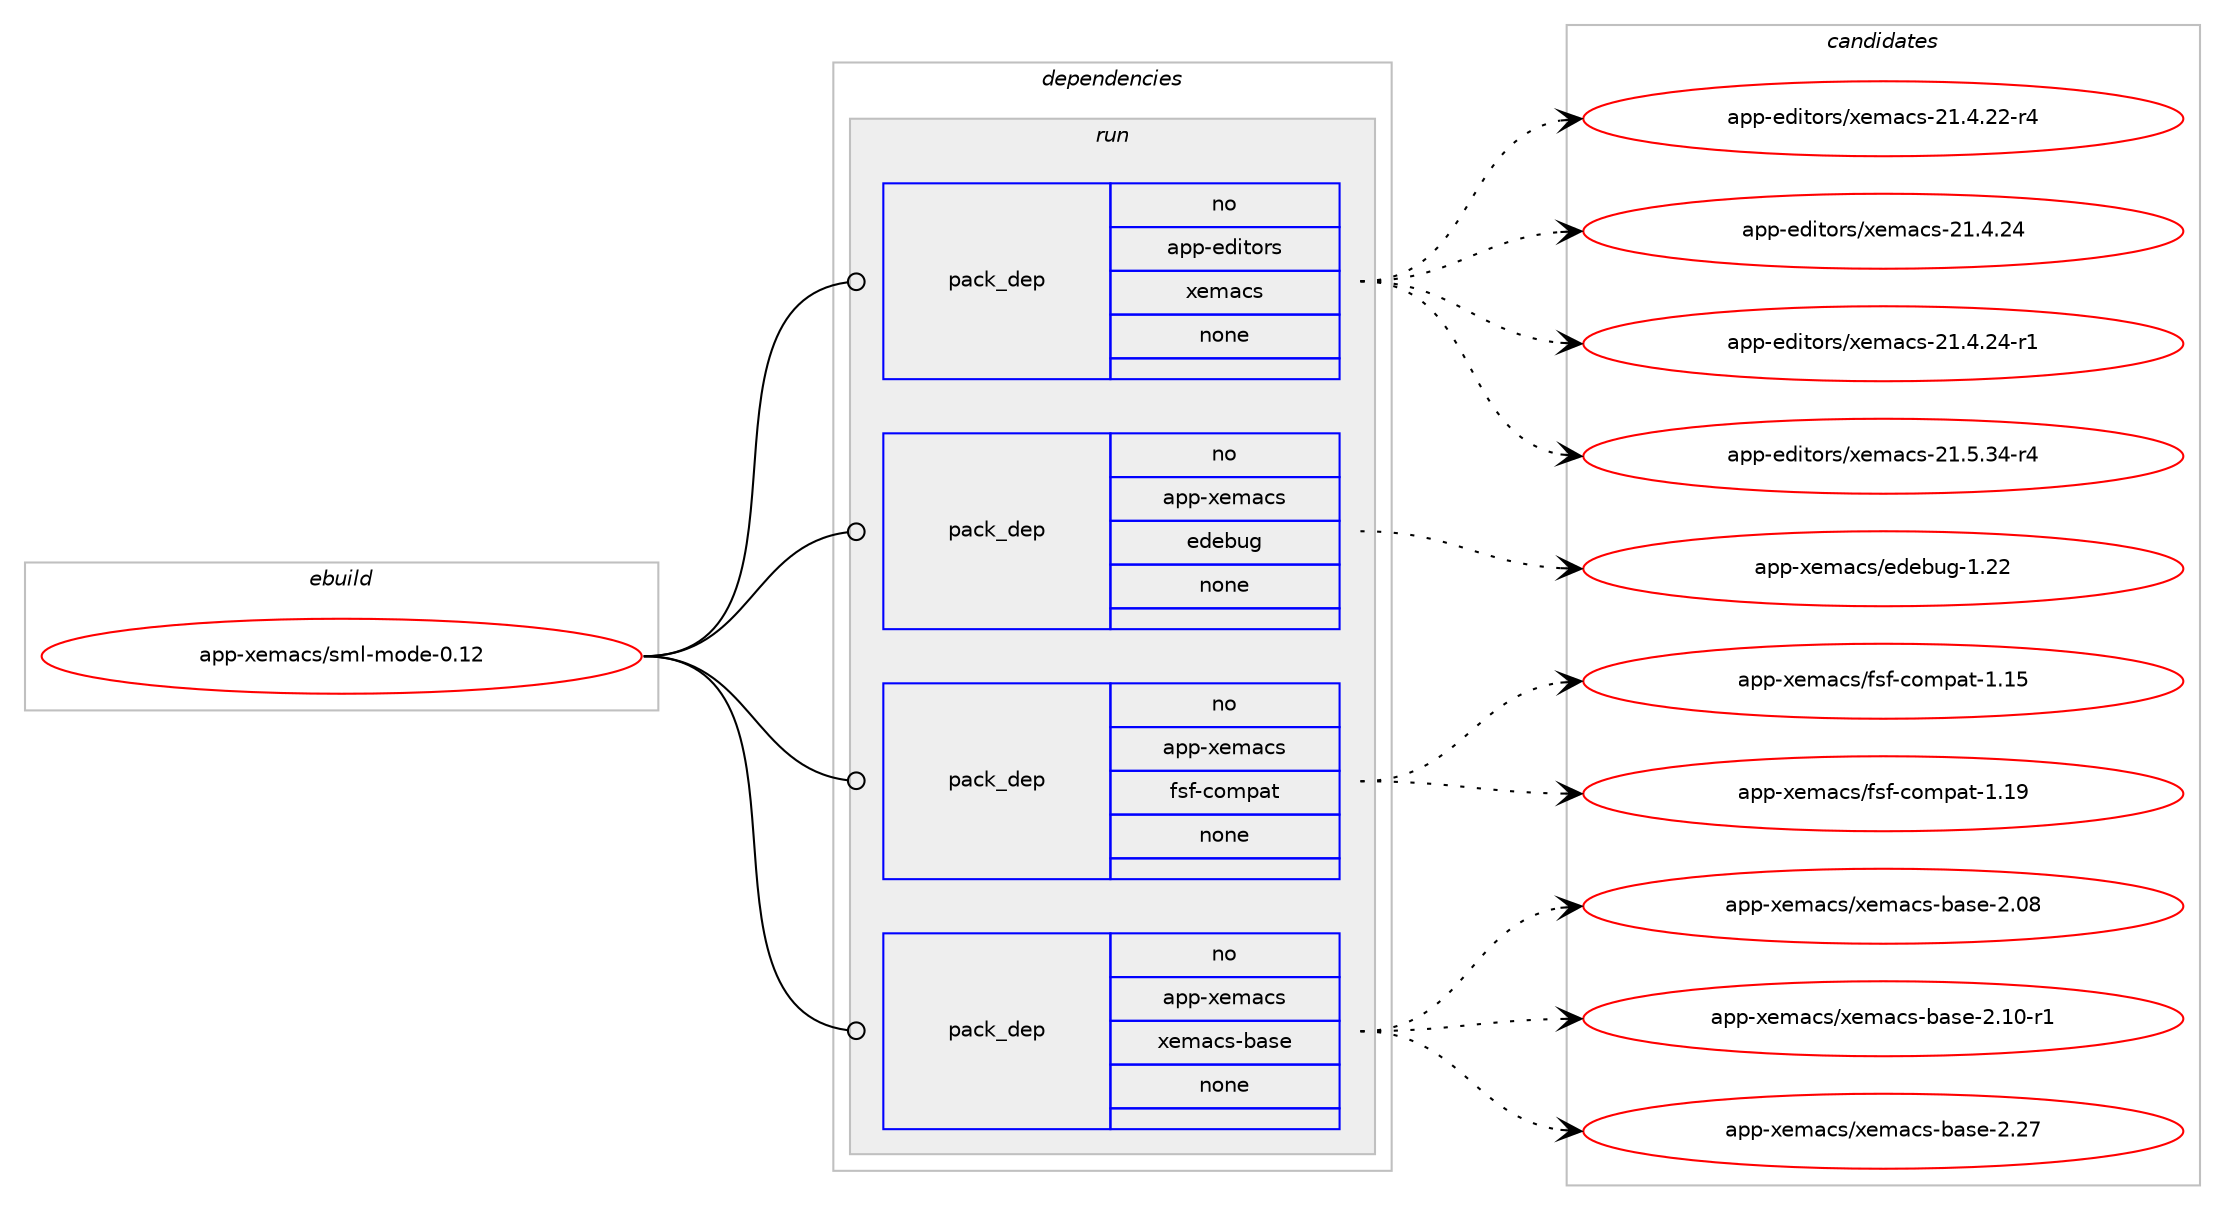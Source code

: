digraph prolog {

# *************
# Graph options
# *************

newrank=true;
concentrate=true;
compound=true;
graph [rankdir=LR,fontname=Helvetica,fontsize=10,ranksep=1.5];#, ranksep=2.5, nodesep=0.2];
edge  [arrowhead=vee];
node  [fontname=Helvetica,fontsize=10];

# **********
# The ebuild
# **********

subgraph cluster_leftcol {
color=gray;
rank=same;
label=<<i>ebuild</i>>;
id [label="app-xemacs/sml-mode-0.12", color=red, width=4, href="../app-xemacs/sml-mode-0.12.svg"];
}

# ****************
# The dependencies
# ****************

subgraph cluster_midcol {
color=gray;
label=<<i>dependencies</i>>;
subgraph cluster_compile {
fillcolor="#eeeeee";
style=filled;
label=<<i>compile</i>>;
}
subgraph cluster_compileandrun {
fillcolor="#eeeeee";
style=filled;
label=<<i>compile and run</i>>;
}
subgraph cluster_run {
fillcolor="#eeeeee";
style=filled;
label=<<i>run</i>>;
subgraph pack47396 {
dependency64566 [label=<<TABLE BORDER="0" CELLBORDER="1" CELLSPACING="0" CELLPADDING="4" WIDTH="220"><TR><TD ROWSPAN="6" CELLPADDING="30">pack_dep</TD></TR><TR><TD WIDTH="110">no</TD></TR><TR><TD>app-editors</TD></TR><TR><TD>xemacs</TD></TR><TR><TD>none</TD></TR><TR><TD></TD></TR></TABLE>>, shape=none, color=blue];
}
id:e -> dependency64566:w [weight=20,style="solid",arrowhead="odot"];
subgraph pack47397 {
dependency64567 [label=<<TABLE BORDER="0" CELLBORDER="1" CELLSPACING="0" CELLPADDING="4" WIDTH="220"><TR><TD ROWSPAN="6" CELLPADDING="30">pack_dep</TD></TR><TR><TD WIDTH="110">no</TD></TR><TR><TD>app-xemacs</TD></TR><TR><TD>edebug</TD></TR><TR><TD>none</TD></TR><TR><TD></TD></TR></TABLE>>, shape=none, color=blue];
}
id:e -> dependency64567:w [weight=20,style="solid",arrowhead="odot"];
subgraph pack47398 {
dependency64568 [label=<<TABLE BORDER="0" CELLBORDER="1" CELLSPACING="0" CELLPADDING="4" WIDTH="220"><TR><TD ROWSPAN="6" CELLPADDING="30">pack_dep</TD></TR><TR><TD WIDTH="110">no</TD></TR><TR><TD>app-xemacs</TD></TR><TR><TD>fsf-compat</TD></TR><TR><TD>none</TD></TR><TR><TD></TD></TR></TABLE>>, shape=none, color=blue];
}
id:e -> dependency64568:w [weight=20,style="solid",arrowhead="odot"];
subgraph pack47399 {
dependency64569 [label=<<TABLE BORDER="0" CELLBORDER="1" CELLSPACING="0" CELLPADDING="4" WIDTH="220"><TR><TD ROWSPAN="6" CELLPADDING="30">pack_dep</TD></TR><TR><TD WIDTH="110">no</TD></TR><TR><TD>app-xemacs</TD></TR><TR><TD>xemacs-base</TD></TR><TR><TD>none</TD></TR><TR><TD></TD></TR></TABLE>>, shape=none, color=blue];
}
id:e -> dependency64569:w [weight=20,style="solid",arrowhead="odot"];
}
}

# **************
# The candidates
# **************

subgraph cluster_choices {
rank=same;
color=gray;
label=<<i>candidates</i>>;

subgraph choice47396 {
color=black;
nodesep=1;
choice971121124510110010511611111411547120101109979911545504946524650504511452 [label="app-editors/xemacs-21.4.22-r4", color=red, width=4,href="../app-editors/xemacs-21.4.22-r4.svg"];
choice97112112451011001051161111141154712010110997991154550494652465052 [label="app-editors/xemacs-21.4.24", color=red, width=4,href="../app-editors/xemacs-21.4.24.svg"];
choice971121124510110010511611111411547120101109979911545504946524650524511449 [label="app-editors/xemacs-21.4.24-r1", color=red, width=4,href="../app-editors/xemacs-21.4.24-r1.svg"];
choice971121124510110010511611111411547120101109979911545504946534651524511452 [label="app-editors/xemacs-21.5.34-r4", color=red, width=4,href="../app-editors/xemacs-21.5.34-r4.svg"];
dependency64566:e -> choice971121124510110010511611111411547120101109979911545504946524650504511452:w [style=dotted,weight="100"];
dependency64566:e -> choice97112112451011001051161111141154712010110997991154550494652465052:w [style=dotted,weight="100"];
dependency64566:e -> choice971121124510110010511611111411547120101109979911545504946524650524511449:w [style=dotted,weight="100"];
dependency64566:e -> choice971121124510110010511611111411547120101109979911545504946534651524511452:w [style=dotted,weight="100"];
}
subgraph choice47397 {
color=black;
nodesep=1;
choice9711211245120101109979911547101100101981171034549465050 [label="app-xemacs/edebug-1.22", color=red, width=4,href="../app-xemacs/edebug-1.22.svg"];
dependency64567:e -> choice9711211245120101109979911547101100101981171034549465050:w [style=dotted,weight="100"];
}
subgraph choice47398 {
color=black;
nodesep=1;
choice97112112451201011099799115471021151024599111109112971164549464953 [label="app-xemacs/fsf-compat-1.15", color=red, width=4,href="../app-xemacs/fsf-compat-1.15.svg"];
choice97112112451201011099799115471021151024599111109112971164549464957 [label="app-xemacs/fsf-compat-1.19", color=red, width=4,href="../app-xemacs/fsf-compat-1.19.svg"];
dependency64568:e -> choice97112112451201011099799115471021151024599111109112971164549464953:w [style=dotted,weight="100"];
dependency64568:e -> choice97112112451201011099799115471021151024599111109112971164549464957:w [style=dotted,weight="100"];
}
subgraph choice47399 {
color=black;
nodesep=1;
choice971121124512010110997991154712010110997991154598971151014550464856 [label="app-xemacs/xemacs-base-2.08", color=red, width=4,href="../app-xemacs/xemacs-base-2.08.svg"];
choice9711211245120101109979911547120101109979911545989711510145504649484511449 [label="app-xemacs/xemacs-base-2.10-r1", color=red, width=4,href="../app-xemacs/xemacs-base-2.10-r1.svg"];
choice971121124512010110997991154712010110997991154598971151014550465055 [label="app-xemacs/xemacs-base-2.27", color=red, width=4,href="../app-xemacs/xemacs-base-2.27.svg"];
dependency64569:e -> choice971121124512010110997991154712010110997991154598971151014550464856:w [style=dotted,weight="100"];
dependency64569:e -> choice9711211245120101109979911547120101109979911545989711510145504649484511449:w [style=dotted,weight="100"];
dependency64569:e -> choice971121124512010110997991154712010110997991154598971151014550465055:w [style=dotted,weight="100"];
}
}

}
